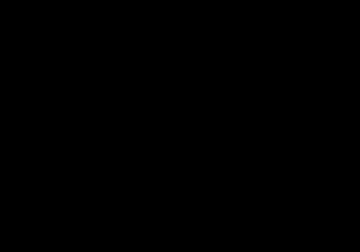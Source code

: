 #!/usr/bin/env gnuplot

set ylabel 'Speed / km/h'
set xlabel 'Distance / km'
set y2label 'Pace / min/km'
set grid

set terminal postscript eps
set output 'bestoverdistance.eps'
#set terminal png enhanced
#set output 'bestoverdistance.png'

# 10 6
# 12 5
# 14 4.28571
# 15 4
# 16 3.75
# 18 3.33333
# 20 3
# 22 2.72727
# 23 2.6087
# 24 2.5
# 25 2.4
# 26 2.30769
# 27 2.22222
# 28 2.14286
# 29 2.06897
# 30 2

set y2tics nomirror ("6:00" 10, "5:00" 12, "4:29" 14, "4:00" 15, "3:45" 16, "3:30" 18, "3:00" 20, "2:30" 24, "2:00" 30, "1:40" 36, "1:30" 40)

set log x
#set log y

set xrange [.1:100]
set yrange [8:40]
#set y2range [8:40]

set style data lines
#set key center top

recordfactor=0.631 # 20 minute 5 km - target
bestfile = 'bestoverdistance.dat'
lastfile = 'lastrun.dat'
records = 'records.dat'

# fit function for records
a = 8.02651     
b = 2.70985     
c = 2.64571e-06 
d = 42.8487     
e = 0.0773884   
f = 0.331192    
ff(x) = a + b*exp(-c*(x-d)**2) - e*x**f

kph(mps) = (mps)*3600/1000

recordcurve(x) = kph(ff(x*1000))

# fit [0:100000] ff(x) records using 1:($1/$2) via a, b, c, d, e, f

plot bestfile using ($1/1000):(kph($1/$2))  title 'Best Ever',\
     lastfile using ($1/1000):(kph($1/$2))  title 'Last Run',\
     records using ($1/1000):(kph($1/$2)) with points title "Actual world records (men)",\
     "" using ($1/1000):(kph($1/$3)) with points title "Actual world records (women)",\
     recordcurve(x) notitle,\
     0.9*recordcurve(x) notitle,\
     0.631*recordcurve(x) title '20 minute 5 km (0.63 record)',\
     0.5855*recordcurve(x) title '1:40 half-marathon (0.59 record)'


